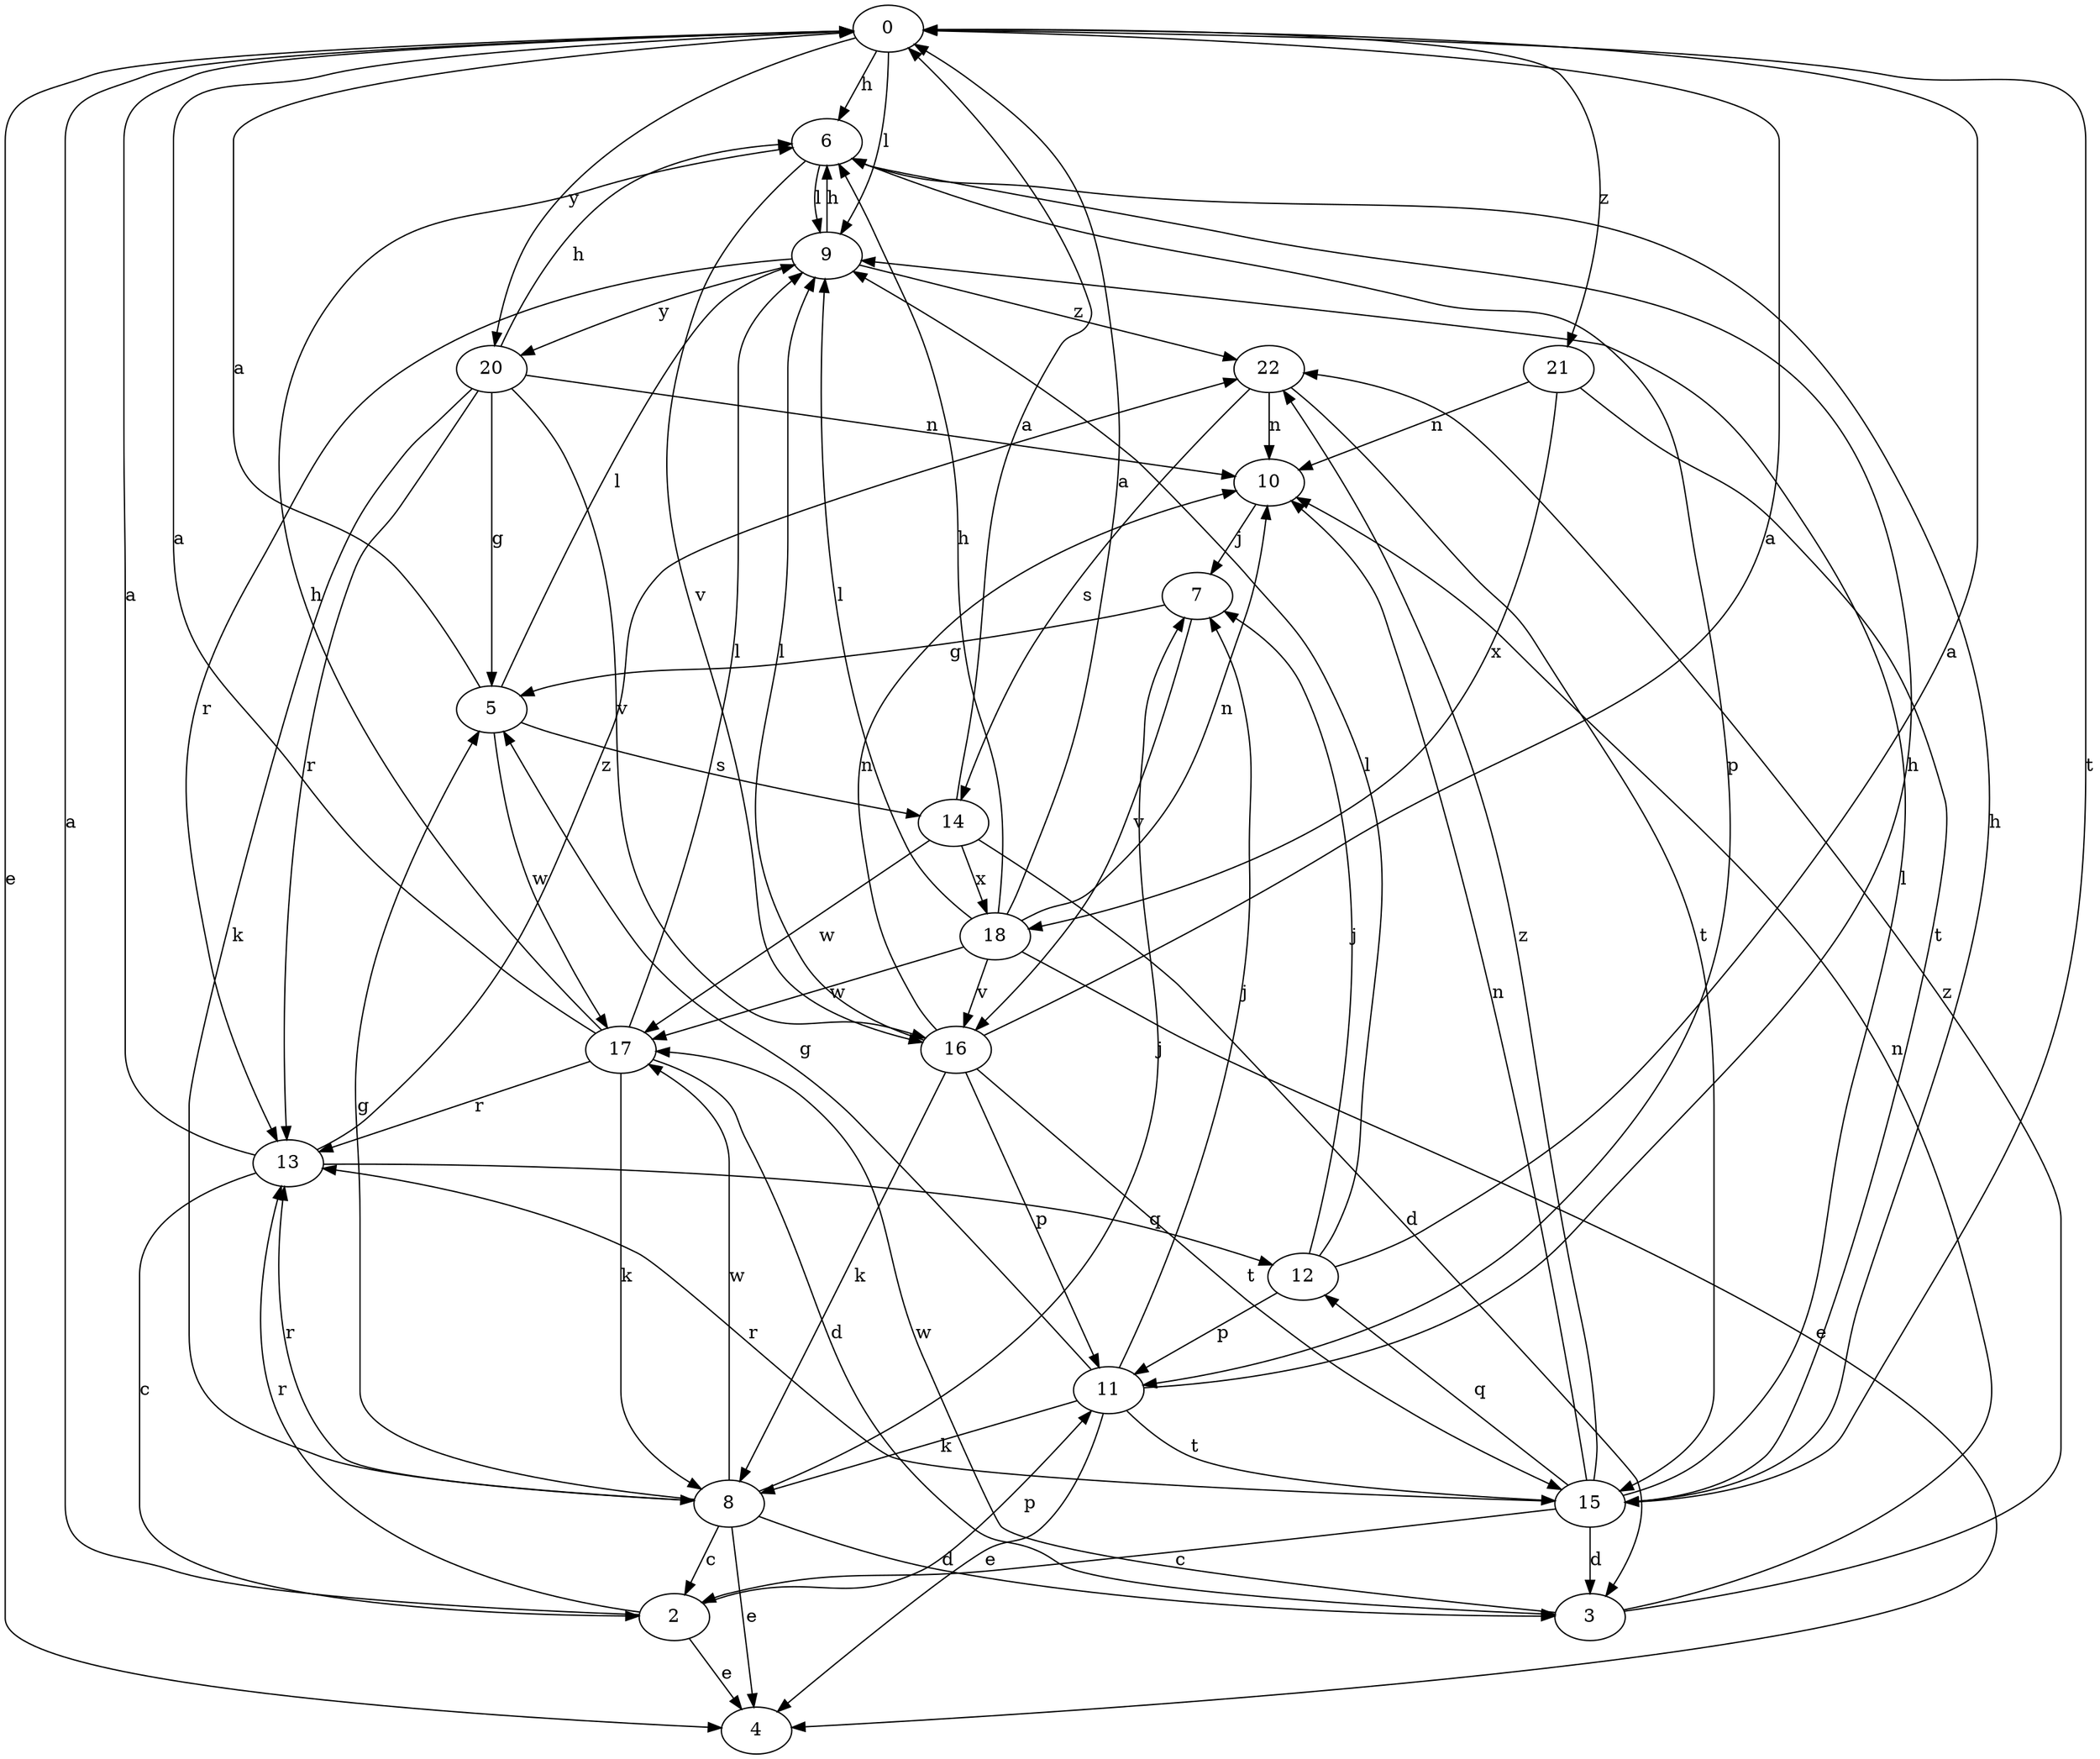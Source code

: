 strict digraph  {
0;
2;
3;
4;
5;
6;
7;
8;
9;
10;
11;
12;
13;
14;
15;
16;
17;
18;
20;
21;
22;
0 -> 4  [label=e];
0 -> 6  [label=h];
0 -> 9  [label=l];
0 -> 15  [label=t];
0 -> 20  [label=y];
0 -> 21  [label=z];
2 -> 0  [label=a];
2 -> 4  [label=e];
2 -> 11  [label=p];
2 -> 13  [label=r];
3 -> 10  [label=n];
3 -> 17  [label=w];
3 -> 22  [label=z];
5 -> 0  [label=a];
5 -> 9  [label=l];
5 -> 14  [label=s];
5 -> 17  [label=w];
6 -> 9  [label=l];
6 -> 11  [label=p];
6 -> 16  [label=v];
7 -> 5  [label=g];
7 -> 16  [label=v];
8 -> 2  [label=c];
8 -> 3  [label=d];
8 -> 4  [label=e];
8 -> 5  [label=g];
8 -> 7  [label=j];
8 -> 13  [label=r];
8 -> 17  [label=w];
9 -> 6  [label=h];
9 -> 13  [label=r];
9 -> 20  [label=y];
9 -> 22  [label=z];
10 -> 7  [label=j];
11 -> 4  [label=e];
11 -> 5  [label=g];
11 -> 6  [label=h];
11 -> 7  [label=j];
11 -> 8  [label=k];
11 -> 15  [label=t];
12 -> 0  [label=a];
12 -> 7  [label=j];
12 -> 9  [label=l];
12 -> 11  [label=p];
13 -> 0  [label=a];
13 -> 2  [label=c];
13 -> 12  [label=q];
13 -> 22  [label=z];
14 -> 0  [label=a];
14 -> 3  [label=d];
14 -> 17  [label=w];
14 -> 18  [label=x];
15 -> 2  [label=c];
15 -> 3  [label=d];
15 -> 6  [label=h];
15 -> 9  [label=l];
15 -> 10  [label=n];
15 -> 12  [label=q];
15 -> 13  [label=r];
15 -> 22  [label=z];
16 -> 0  [label=a];
16 -> 8  [label=k];
16 -> 9  [label=l];
16 -> 10  [label=n];
16 -> 11  [label=p];
16 -> 15  [label=t];
17 -> 0  [label=a];
17 -> 3  [label=d];
17 -> 6  [label=h];
17 -> 8  [label=k];
17 -> 9  [label=l];
17 -> 13  [label=r];
18 -> 0  [label=a];
18 -> 4  [label=e];
18 -> 6  [label=h];
18 -> 9  [label=l];
18 -> 10  [label=n];
18 -> 16  [label=v];
18 -> 17  [label=w];
20 -> 5  [label=g];
20 -> 6  [label=h];
20 -> 8  [label=k];
20 -> 10  [label=n];
20 -> 13  [label=r];
20 -> 16  [label=v];
21 -> 10  [label=n];
21 -> 15  [label=t];
21 -> 18  [label=x];
22 -> 10  [label=n];
22 -> 14  [label=s];
22 -> 15  [label=t];
}
